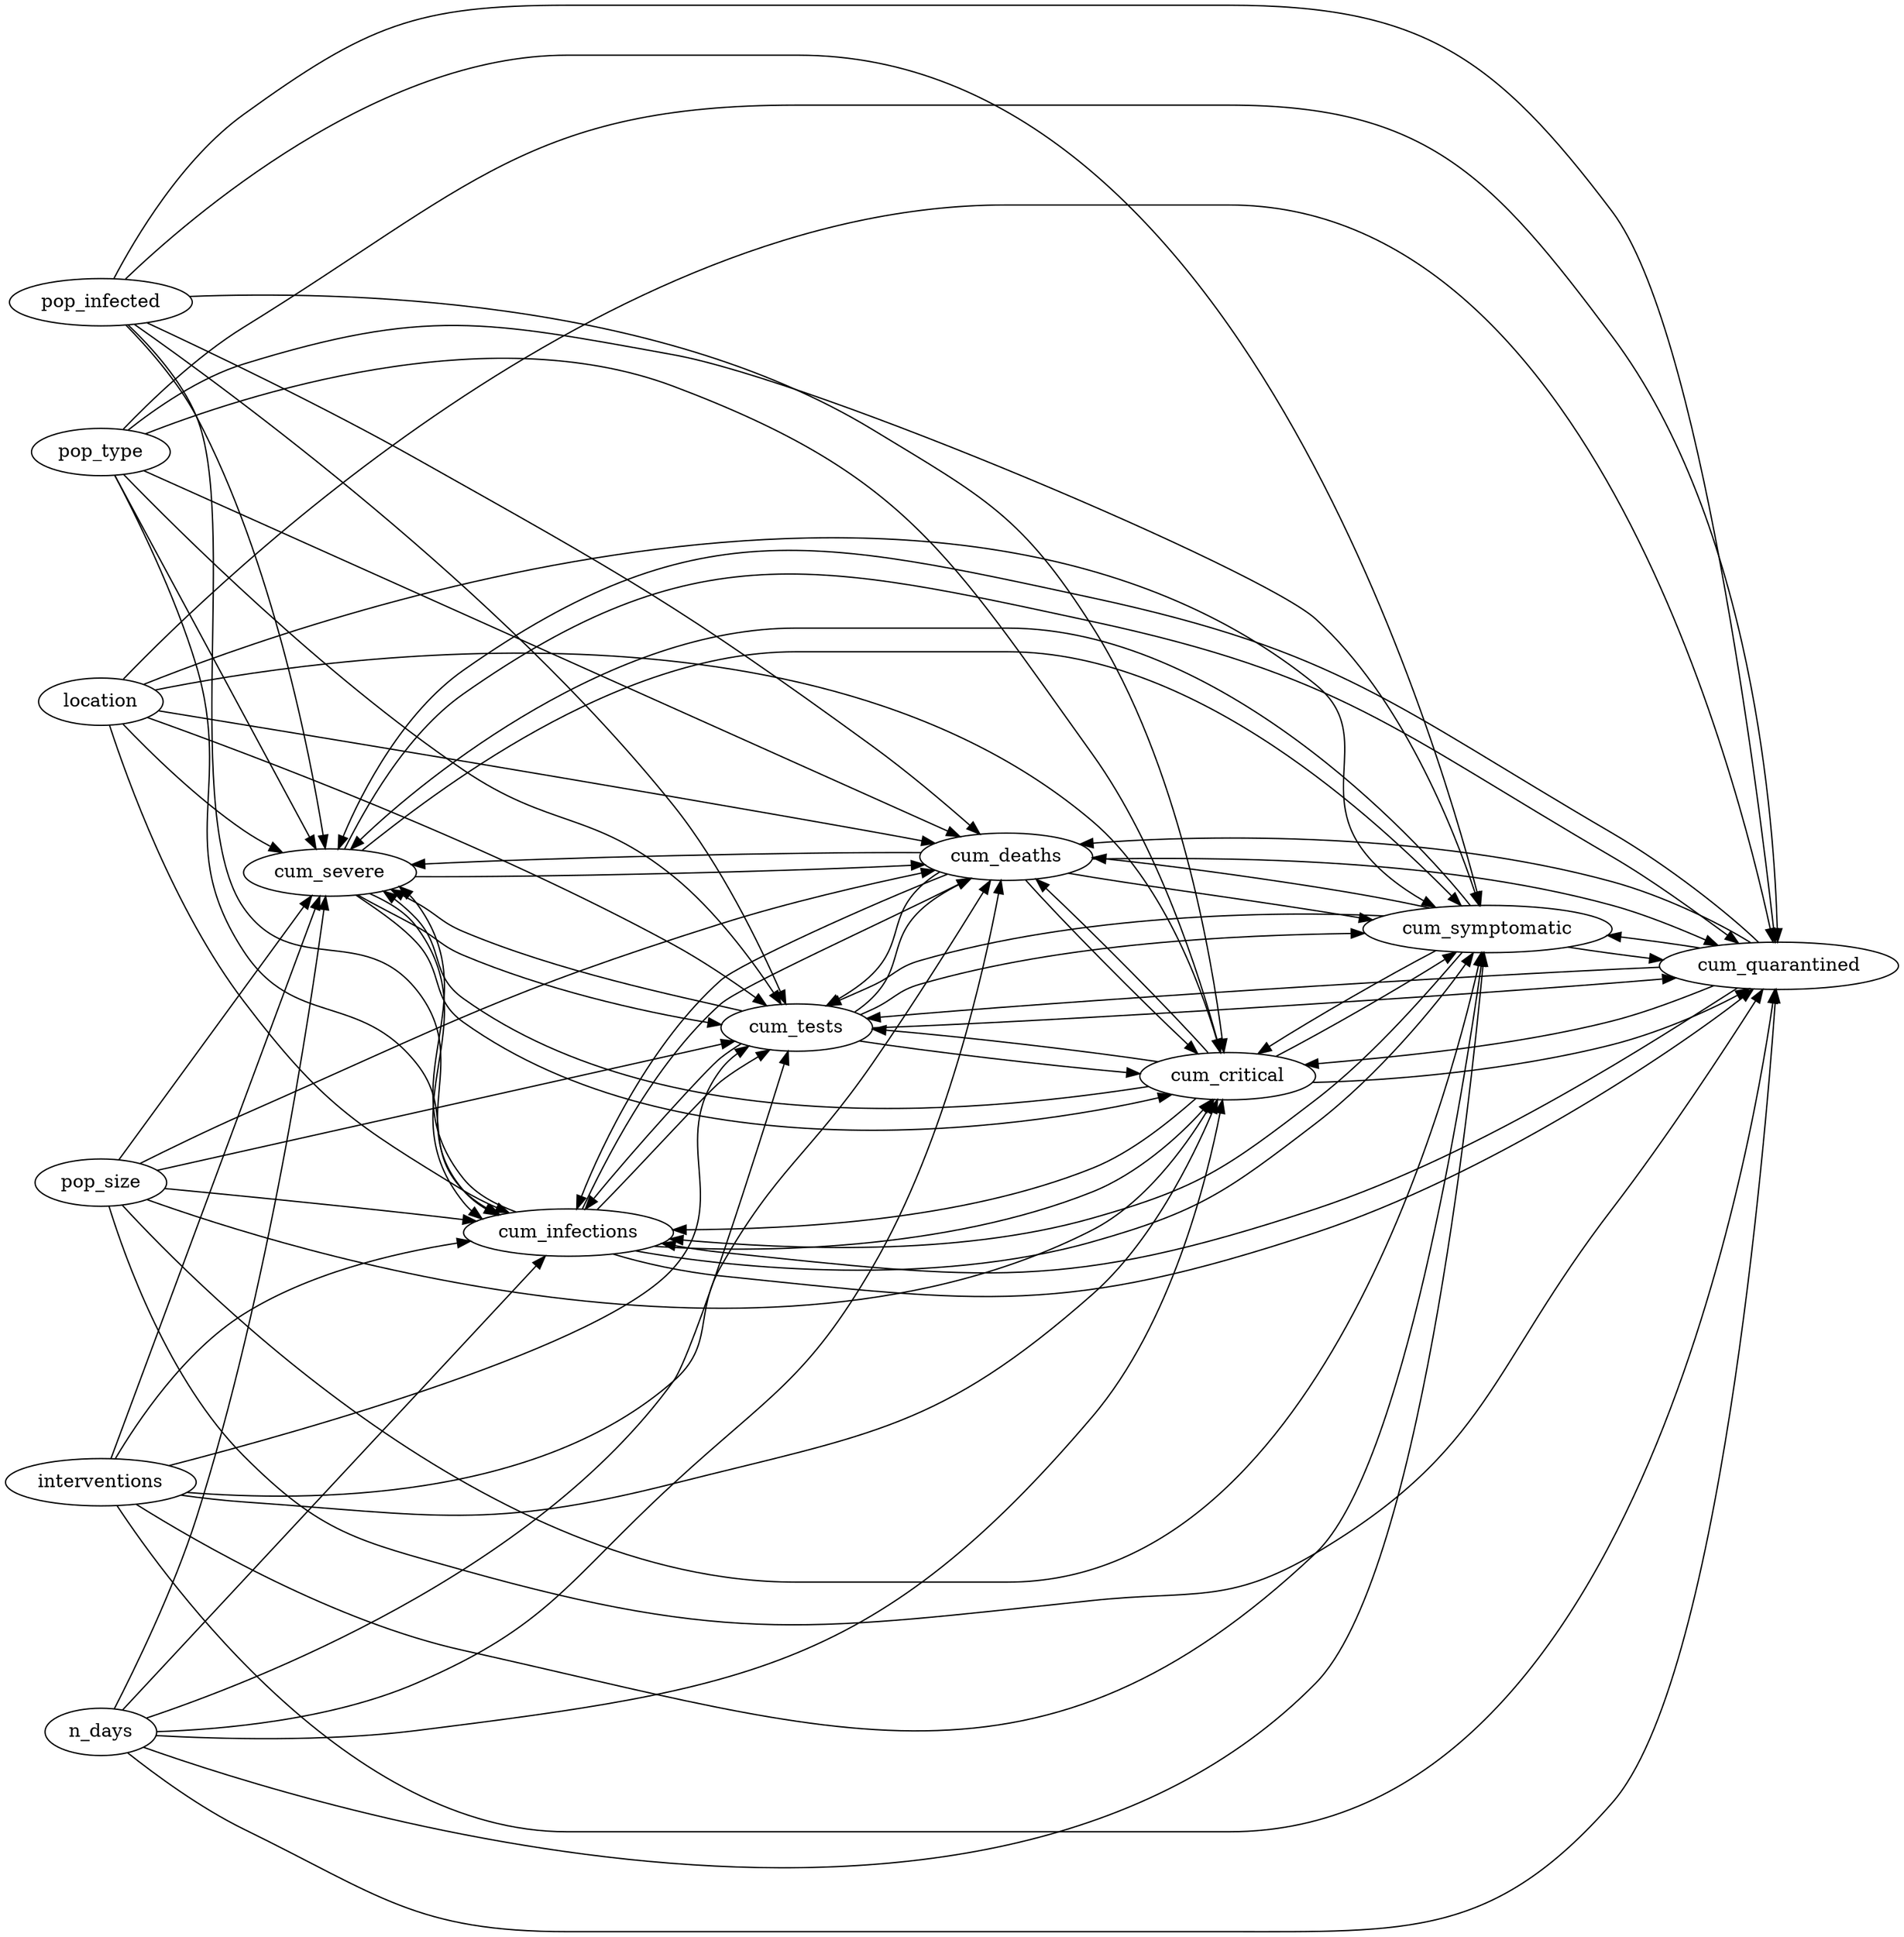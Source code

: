 digraph "" {
	graph [newrank=True,
		rankdir=LR
	];
	pop_type -> cum_severe;
	pop_type -> cum_infections;
	pop_type -> cum_tests;
	pop_type -> cum_deaths;
	pop_type -> cum_critical;
	pop_type -> cum_symptomatic;
	pop_type -> cum_quarantined;
	cum_severe -> cum_infections;
	cum_severe -> cum_tests;
	cum_severe -> cum_deaths;
	cum_severe -> cum_critical;
	cum_severe -> cum_symptomatic;
	cum_severe -> cum_quarantined;
	pop_size -> cum_severe;
	pop_size -> cum_infections;
	pop_size -> cum_tests;
	pop_size -> cum_deaths;
	pop_size -> cum_critical;
	pop_size -> cum_symptomatic;
	pop_size -> cum_quarantined;
	pop_infected -> cum_severe;
	pop_infected -> cum_infections;
	pop_infected -> cum_tests;
	pop_infected -> cum_deaths;
	pop_infected -> cum_critical;
	pop_infected -> cum_symptomatic;
	pop_infected -> cum_quarantined;
	interventions -> cum_severe;
	interventions -> cum_infections;
	interventions -> cum_tests;
	interventions -> cum_deaths;
	interventions -> cum_critical;
	interventions -> cum_symptomatic;
	interventions -> cum_quarantined;
	n_days -> cum_severe;
	n_days -> cum_infections;
	n_days -> cum_tests;
	n_days -> cum_deaths;
	n_days -> cum_critical;
	n_days -> cum_symptomatic;
	n_days -> cum_quarantined;
	location -> cum_severe;
	location -> cum_infections;
	location -> cum_tests;
	location -> cum_deaths;
	location -> cum_critical;
	location -> cum_symptomatic;
	location -> cum_quarantined;
	cum_infections -> cum_severe;
	cum_infections -> cum_tests;
	cum_infections -> cum_deaths;
	cum_infections -> cum_critical;
	cum_infections -> cum_symptomatic;
	cum_infections -> cum_quarantined;
	cum_tests -> cum_severe;
	cum_tests -> cum_infections;
	cum_tests -> cum_deaths;
	cum_tests -> cum_critical;
	cum_tests -> cum_symptomatic;
	cum_tests -> cum_quarantined;
	cum_deaths -> cum_severe;
	cum_deaths -> cum_infections;
	cum_deaths -> cum_tests;
	cum_deaths -> cum_critical;
	cum_deaths -> cum_symptomatic;
	cum_deaths -> cum_quarantined;
	cum_critical -> cum_severe;
	cum_critical -> cum_infections;
	cum_critical -> cum_tests;
	cum_critical -> cum_deaths;
	cum_critical -> cum_symptomatic;
	cum_critical -> cum_quarantined;
	cum_symptomatic -> cum_severe;
	cum_symptomatic -> cum_infections;
	cum_symptomatic -> cum_tests;
	cum_symptomatic -> cum_deaths;
	cum_symptomatic -> cum_critical;
	cum_symptomatic -> cum_quarantined;
	cum_quarantined -> cum_severe;
	cum_quarantined -> cum_infections;
	cum_quarantined -> cum_tests;
	cum_quarantined -> cum_deaths;
	cum_quarantined -> cum_critical;
	cum_quarantined -> cum_symptomatic;
}
